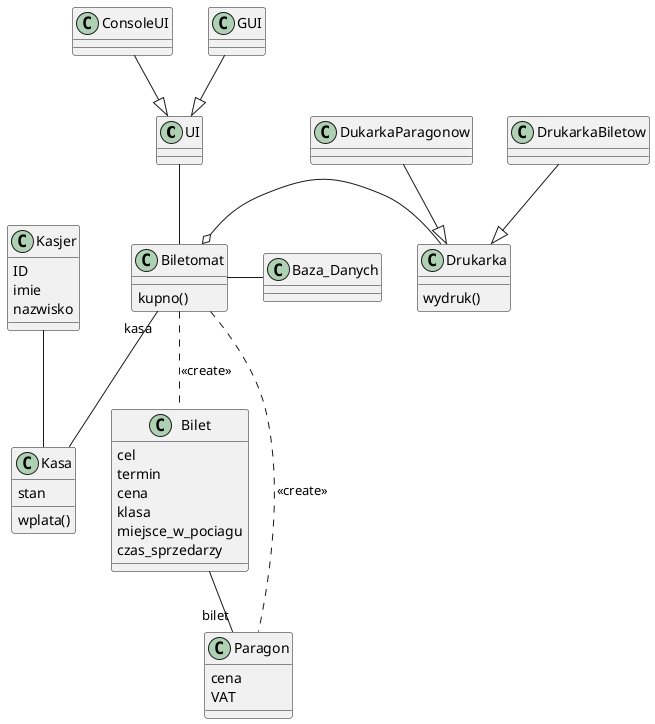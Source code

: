 @startuml

class UI {

}

class Bilet{
    cel 
    termin
    cena 
    klasa 
    miejsce_w_pociagu
    czas_sprzedarzy
}

class Paragon{
    'bilet zamieniono na asocjację z klasą Bilet
    cena
    VAT
}

class Kasjer{
    ID 
    imie
    nazwisko
}

class Kasa{
    stan
    wplata()
}

class Biletomat{
    kupno()
}

class Drukarka{
    wydruk()
}

class Baza_Danych{

}

Kasjer -- Kasa
Bilet -- "bilet" Paragon
Biletomat "kasa" -- Kasa
Biletomat .. Bilet : <<create>>
Biletomat .. Paragon : <<create>>
UI -- Biletomat
Biletomat o- Drukarka
Biletomat - Baza_Danych

ConsoleUI --|>UI
GUI --|> UI
DukarkaParagonow --|> Drukarka
DrukarkaBiletow --|> Drukarka
@enduml